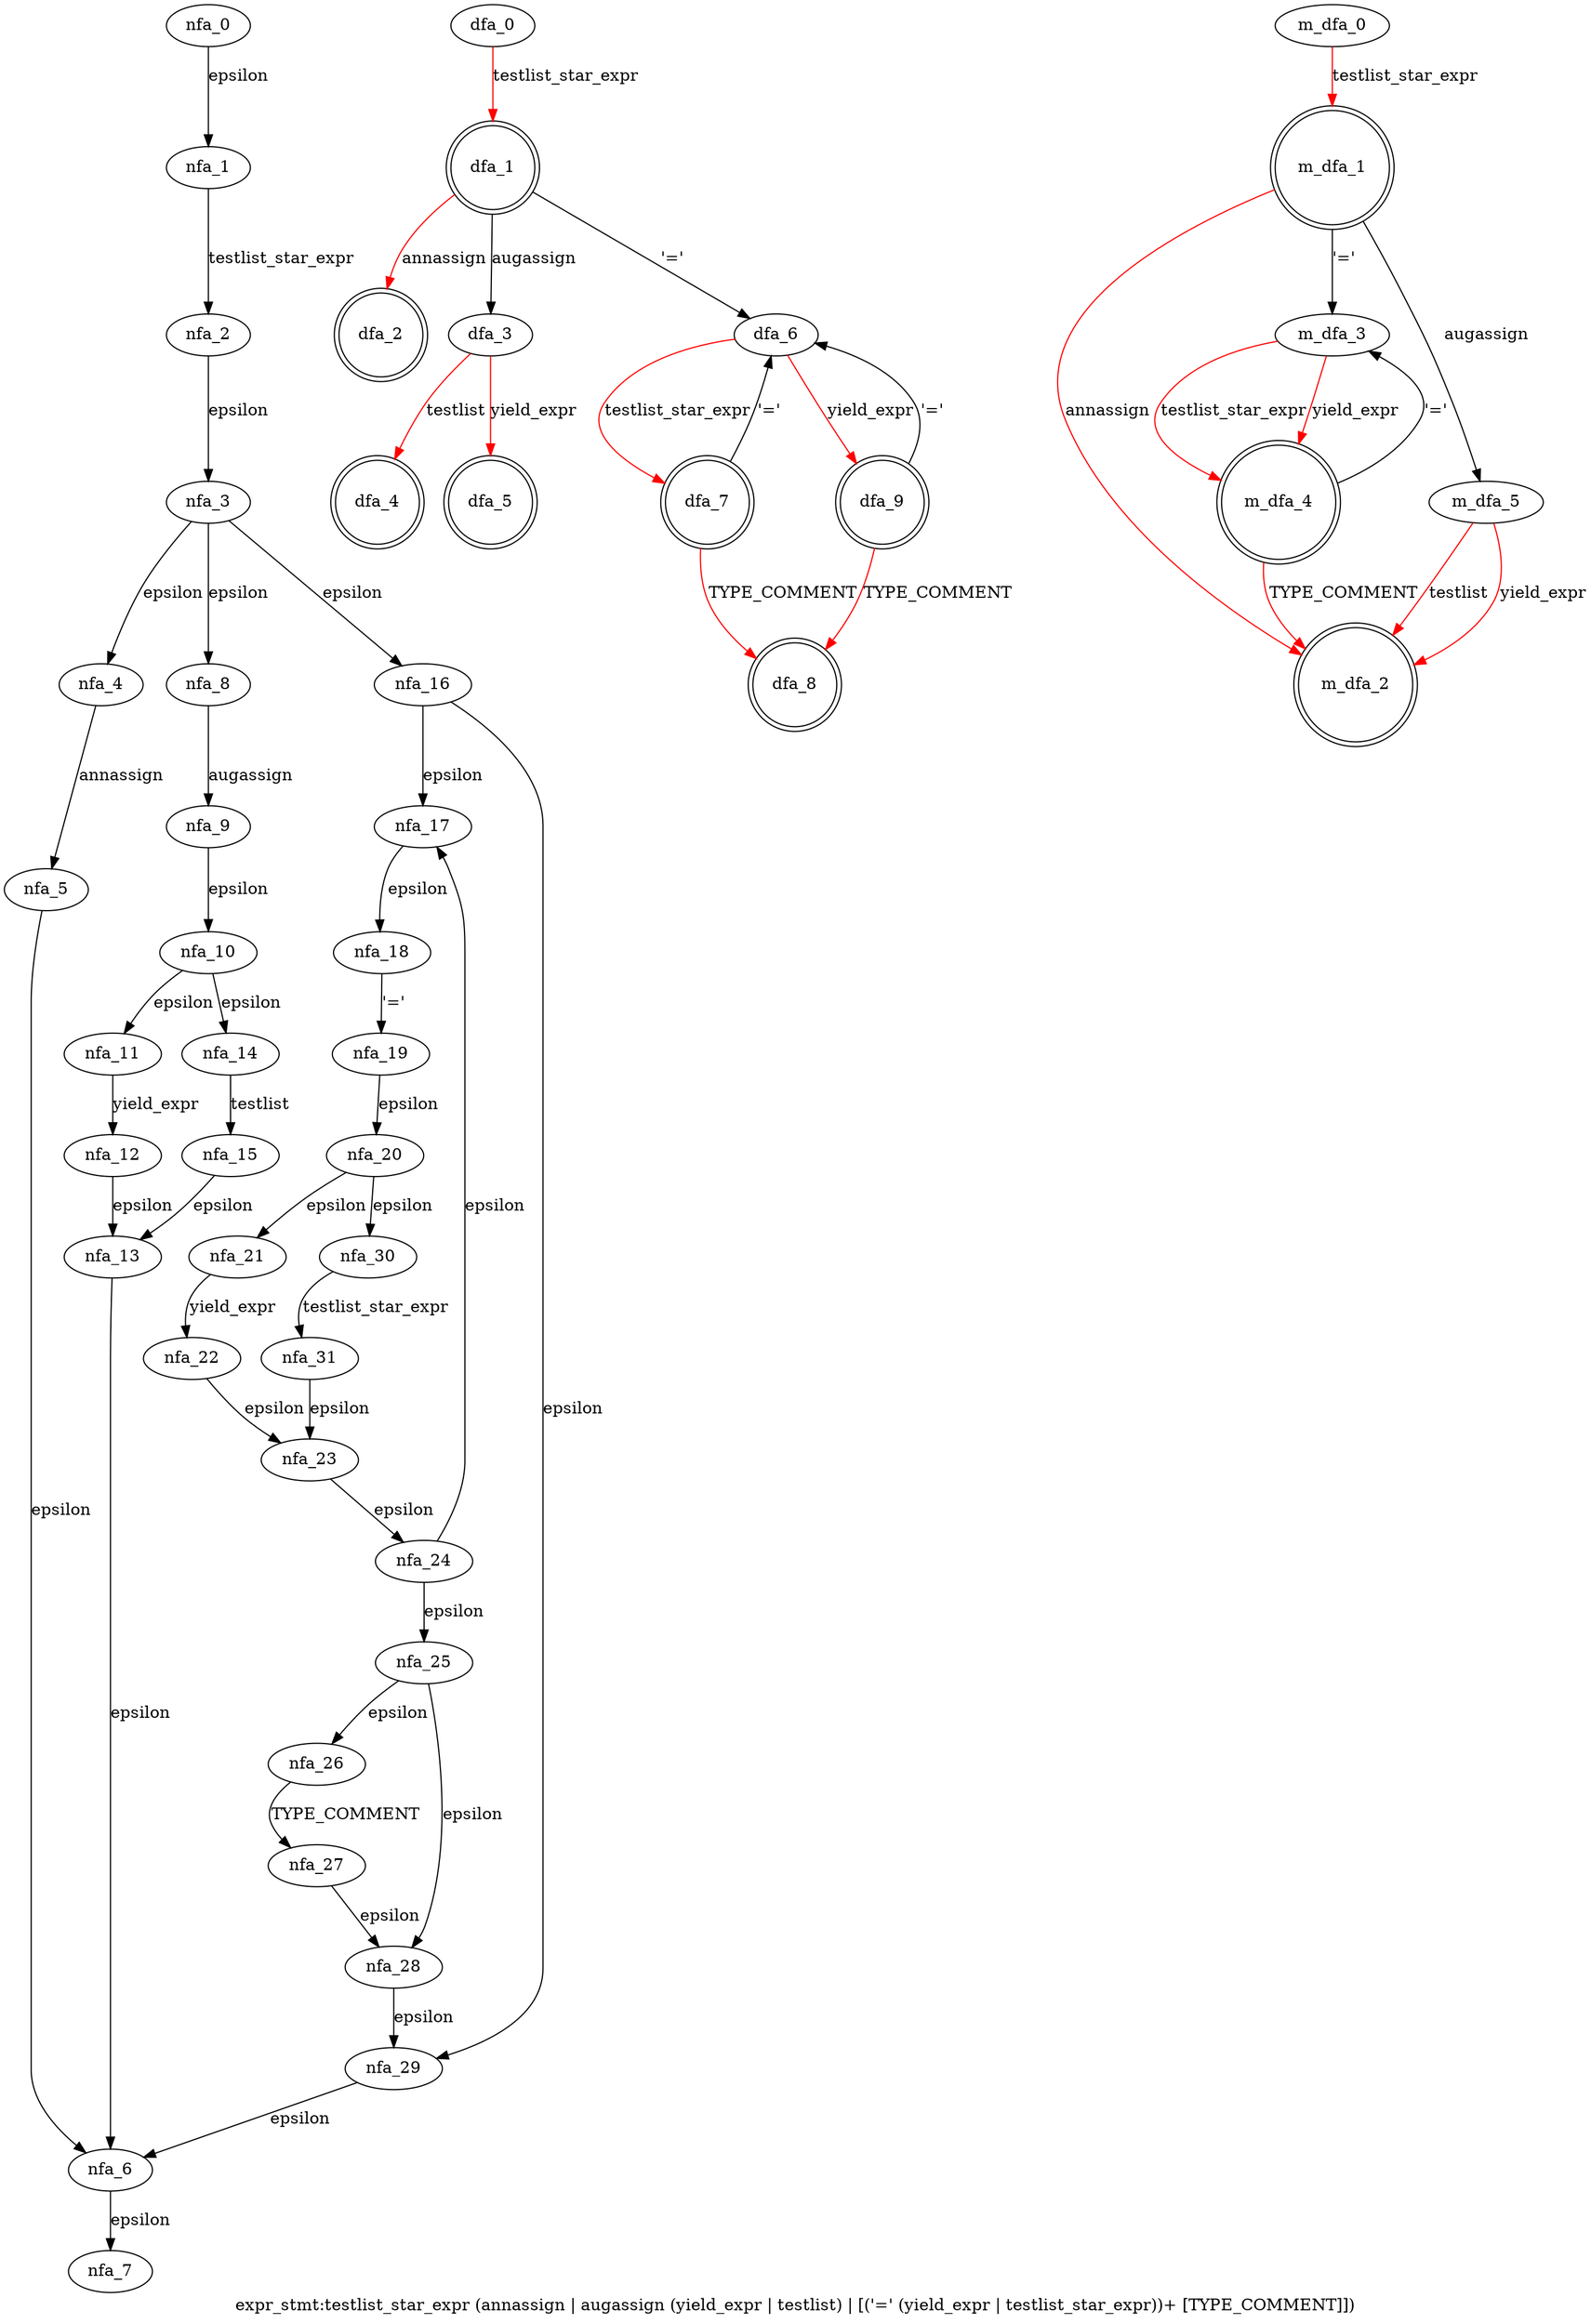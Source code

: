 digraph expr_stmt {
 graph[label="expr_stmt:testlist_star_expr (annassign | augassign (yield_expr | testlist) | [('=' (yield_expr | testlist_star_expr))+ [TYPE_COMMENT]])"]
 subgraph expr_stmt_nfa {
  nfa_0->nfa_1[label="epsilon"]
  nfa_1->nfa_2[label="testlist_star_expr"]
  nfa_2->nfa_3[label="epsilon"]
  nfa_3->nfa_4[label="epsilon"]
  nfa_4->nfa_5[label="annassign"]
  nfa_5->nfa_6[label="epsilon"]
  nfa_6->nfa_7[label="epsilon"]
  nfa_3->nfa_8[label="epsilon"]
  nfa_8->nfa_9[label="augassign"]
  nfa_9->nfa_10[label="epsilon"]
  nfa_10->nfa_11[label="epsilon"]
  nfa_11->nfa_12[label="yield_expr"]
  nfa_12->nfa_13[label="epsilon"]
  nfa_13->nfa_6[label="epsilon"]
  nfa_10->nfa_14[label="epsilon"]
  nfa_14->nfa_15[label="testlist"]
  nfa_15->nfa_13[label="epsilon"]
  nfa_3->nfa_16[label="epsilon"]
  nfa_16->nfa_17[label="epsilon"]
  nfa_17->nfa_18[label="epsilon"]
  nfa_18->nfa_19[label="'='"]
  nfa_19->nfa_20[label="epsilon"]
  nfa_20->nfa_21[label="epsilon"]
  nfa_21->nfa_22[label="yield_expr"]
  nfa_22->nfa_23[label="epsilon"]
  nfa_23->nfa_24[label="epsilon"]
  nfa_24->nfa_17[label="epsilon"]
  nfa_24->nfa_25[label="epsilon"]
  nfa_25->nfa_26[label="epsilon"]
  nfa_26->nfa_27[label="TYPE_COMMENT"]
  nfa_27->nfa_28[label="epsilon"]
  nfa_28->nfa_29[label="epsilon"]
  nfa_29->nfa_6[label="epsilon"]
  nfa_25->nfa_28[label="epsilon"]
  nfa_20->nfa_30[label="epsilon"]
  nfa_30->nfa_31[label="testlist_star_expr"]
  nfa_31->nfa_23[label="epsilon"]
  nfa_16->nfa_29[label="epsilon"]
  }
 subgraph expr_stmt_dfa {
  dfa_0->dfa_1[label="testlist_star_expr",color=red]
  dfa_1->dfa_2[label="annassign",color=red]
  dfa_1->dfa_3[label="augassign"]
  dfa_3->dfa_4[label="testlist",color=red]
  dfa_3->dfa_5[label="yield_expr",color=red]
  dfa_1->dfa_6[label="'='"]
  dfa_6->dfa_7[label="testlist_star_expr",color=red]
  dfa_7->dfa_8[label="TYPE_COMMENT",color=red]
  dfa_7->dfa_6[label="'='"]
  dfa_6->dfa_9[label="yield_expr",color=red]
  dfa_9->dfa_8[label="TYPE_COMMENT",color=red]
  dfa_9->dfa_6[label="'='"]
  dfa_1[shape=doublecircle]
  dfa_2[shape=doublecircle]
  dfa_4[shape=doublecircle]
  dfa_5[shape=doublecircle]
  dfa_7[shape=doublecircle]
  dfa_8[shape=doublecircle]
  dfa_9[shape=doublecircle]
  }
 subgraph expr_stmt_m_dfa {
  m_dfa_0->m_dfa_1[label="testlist_star_expr",color=red]
  m_dfa_1->m_dfa_2[label="annassign",color=red]
  m_dfa_1->m_dfa_3[label="'='"]
  m_dfa_3->m_dfa_4[label="testlist_star_expr",color=red]
  m_dfa_4->m_dfa_2[label="TYPE_COMMENT",color=red]
  m_dfa_4->m_dfa_3[label="'='"]
  m_dfa_3->m_dfa_4[label="yield_expr",color=red]
  m_dfa_1->m_dfa_5[label="augassign"]
  m_dfa_5->m_dfa_2[label="testlist",color=red]
  m_dfa_5->m_dfa_2[label="yield_expr",color=red]
  m_dfa_1[shape=doublecircle]
  m_dfa_2[shape=doublecircle]
  m_dfa_4[shape=doublecircle]
  }
}
